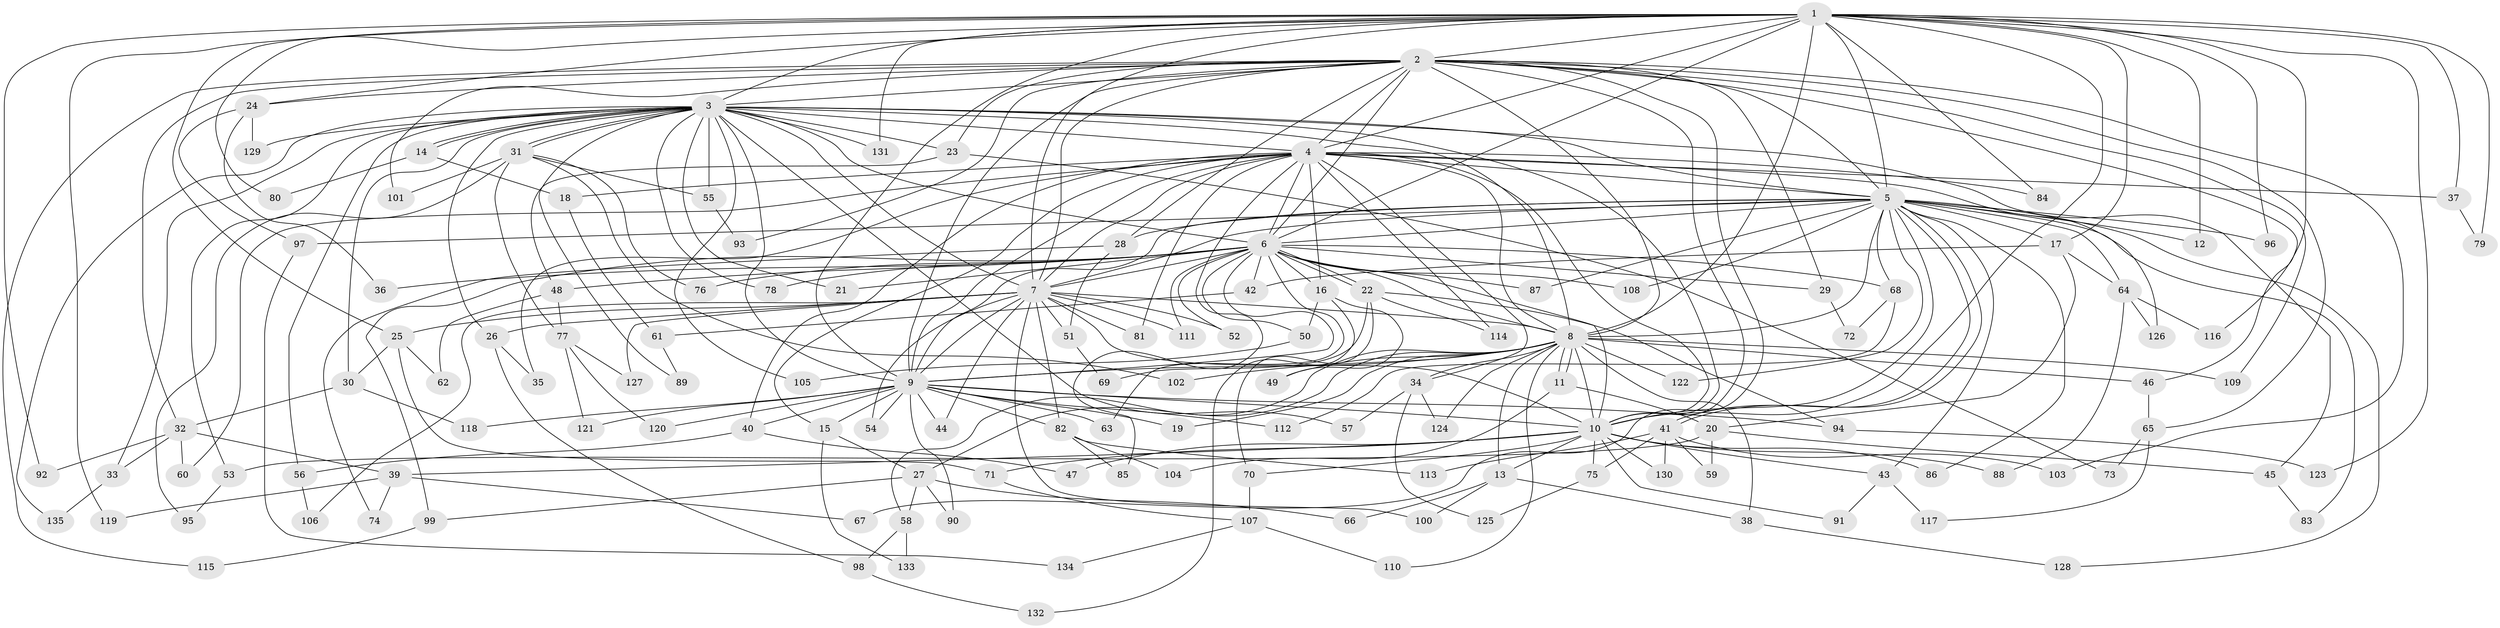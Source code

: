// Generated by graph-tools (version 1.1) at 2025/13/03/09/25 04:13:43]
// undirected, 135 vertices, 295 edges
graph export_dot {
graph [start="1"]
  node [color=gray90,style=filled];
  1;
  2;
  3;
  4;
  5;
  6;
  7;
  8;
  9;
  10;
  11;
  12;
  13;
  14;
  15;
  16;
  17;
  18;
  19;
  20;
  21;
  22;
  23;
  24;
  25;
  26;
  27;
  28;
  29;
  30;
  31;
  32;
  33;
  34;
  35;
  36;
  37;
  38;
  39;
  40;
  41;
  42;
  43;
  44;
  45;
  46;
  47;
  48;
  49;
  50;
  51;
  52;
  53;
  54;
  55;
  56;
  57;
  58;
  59;
  60;
  61;
  62;
  63;
  64;
  65;
  66;
  67;
  68;
  69;
  70;
  71;
  72;
  73;
  74;
  75;
  76;
  77;
  78;
  79;
  80;
  81;
  82;
  83;
  84;
  85;
  86;
  87;
  88;
  89;
  90;
  91;
  92;
  93;
  94;
  95;
  96;
  97;
  98;
  99;
  100;
  101;
  102;
  103;
  104;
  105;
  106;
  107;
  108;
  109;
  110;
  111;
  112;
  113;
  114;
  115;
  116;
  117;
  118;
  119;
  120;
  121;
  122;
  123;
  124;
  125;
  126;
  127;
  128;
  129;
  130;
  131;
  132;
  133;
  134;
  135;
  1 -- 2;
  1 -- 3;
  1 -- 4;
  1 -- 5;
  1 -- 6;
  1 -- 7;
  1 -- 8;
  1 -- 9;
  1 -- 10;
  1 -- 12;
  1 -- 17;
  1 -- 24;
  1 -- 25;
  1 -- 37;
  1 -- 79;
  1 -- 80;
  1 -- 84;
  1 -- 92;
  1 -- 96;
  1 -- 116;
  1 -- 119;
  1 -- 123;
  1 -- 131;
  2 -- 3;
  2 -- 4;
  2 -- 5;
  2 -- 6;
  2 -- 7;
  2 -- 8;
  2 -- 9;
  2 -- 10;
  2 -- 23;
  2 -- 24;
  2 -- 28;
  2 -- 29;
  2 -- 32;
  2 -- 46;
  2 -- 65;
  2 -- 67;
  2 -- 93;
  2 -- 101;
  2 -- 103;
  2 -- 109;
  2 -- 115;
  3 -- 4;
  3 -- 5;
  3 -- 6;
  3 -- 7;
  3 -- 8;
  3 -- 9;
  3 -- 10;
  3 -- 14;
  3 -- 14;
  3 -- 21;
  3 -- 23;
  3 -- 26;
  3 -- 30;
  3 -- 31;
  3 -- 31;
  3 -- 33;
  3 -- 45;
  3 -- 53;
  3 -- 55;
  3 -- 56;
  3 -- 57;
  3 -- 78;
  3 -- 89;
  3 -- 105;
  3 -- 129;
  3 -- 131;
  3 -- 135;
  4 -- 5;
  4 -- 6;
  4 -- 7;
  4 -- 8;
  4 -- 9;
  4 -- 10;
  4 -- 15;
  4 -- 16;
  4 -- 18;
  4 -- 34;
  4 -- 35;
  4 -- 37;
  4 -- 40;
  4 -- 60;
  4 -- 81;
  4 -- 84;
  4 -- 85;
  4 -- 114;
  4 -- 126;
  5 -- 6;
  5 -- 7;
  5 -- 8;
  5 -- 9;
  5 -- 10;
  5 -- 12;
  5 -- 17;
  5 -- 28;
  5 -- 41;
  5 -- 41;
  5 -- 43;
  5 -- 64;
  5 -- 68;
  5 -- 83;
  5 -- 86;
  5 -- 87;
  5 -- 96;
  5 -- 97;
  5 -- 108;
  5 -- 122;
  5 -- 128;
  6 -- 7;
  6 -- 8;
  6 -- 9;
  6 -- 10;
  6 -- 16;
  6 -- 21;
  6 -- 22;
  6 -- 22;
  6 -- 29;
  6 -- 36;
  6 -- 42;
  6 -- 48;
  6 -- 50;
  6 -- 52;
  6 -- 63;
  6 -- 68;
  6 -- 76;
  6 -- 78;
  6 -- 87;
  6 -- 99;
  6 -- 108;
  6 -- 111;
  7 -- 8;
  7 -- 9;
  7 -- 10;
  7 -- 25;
  7 -- 26;
  7 -- 44;
  7 -- 51;
  7 -- 52;
  7 -- 54;
  7 -- 81;
  7 -- 82;
  7 -- 100;
  7 -- 106;
  7 -- 111;
  7 -- 127;
  8 -- 9;
  8 -- 10;
  8 -- 11;
  8 -- 11;
  8 -- 13;
  8 -- 19;
  8 -- 27;
  8 -- 34;
  8 -- 38;
  8 -- 46;
  8 -- 49;
  8 -- 58;
  8 -- 102;
  8 -- 109;
  8 -- 110;
  8 -- 122;
  8 -- 124;
  9 -- 10;
  9 -- 15;
  9 -- 19;
  9 -- 40;
  9 -- 44;
  9 -- 54;
  9 -- 63;
  9 -- 82;
  9 -- 90;
  9 -- 94;
  9 -- 112;
  9 -- 118;
  9 -- 120;
  9 -- 121;
  10 -- 13;
  10 -- 39;
  10 -- 43;
  10 -- 47;
  10 -- 70;
  10 -- 71;
  10 -- 75;
  10 -- 86;
  10 -- 88;
  10 -- 91;
  10 -- 130;
  11 -- 20;
  11 -- 104;
  13 -- 38;
  13 -- 66;
  13 -- 100;
  14 -- 18;
  14 -- 80;
  15 -- 27;
  15 -- 133;
  16 -- 49;
  16 -- 50;
  16 -- 132;
  17 -- 20;
  17 -- 42;
  17 -- 64;
  18 -- 61;
  20 -- 45;
  20 -- 53;
  20 -- 59;
  22 -- 69;
  22 -- 70;
  22 -- 94;
  22 -- 114;
  23 -- 48;
  23 -- 73;
  24 -- 36;
  24 -- 97;
  24 -- 129;
  25 -- 30;
  25 -- 62;
  25 -- 71;
  26 -- 35;
  26 -- 98;
  27 -- 58;
  27 -- 66;
  27 -- 90;
  27 -- 99;
  28 -- 51;
  28 -- 74;
  29 -- 72;
  30 -- 32;
  30 -- 118;
  31 -- 55;
  31 -- 76;
  31 -- 77;
  31 -- 95;
  31 -- 101;
  31 -- 102;
  32 -- 33;
  32 -- 39;
  32 -- 60;
  32 -- 92;
  33 -- 135;
  34 -- 57;
  34 -- 124;
  34 -- 125;
  37 -- 79;
  38 -- 128;
  39 -- 67;
  39 -- 74;
  39 -- 119;
  40 -- 47;
  40 -- 56;
  41 -- 59;
  41 -- 75;
  41 -- 103;
  41 -- 113;
  41 -- 130;
  42 -- 61;
  43 -- 91;
  43 -- 117;
  45 -- 83;
  46 -- 65;
  48 -- 62;
  48 -- 77;
  50 -- 105;
  51 -- 69;
  53 -- 95;
  55 -- 93;
  56 -- 106;
  58 -- 98;
  58 -- 133;
  61 -- 89;
  64 -- 88;
  64 -- 116;
  64 -- 126;
  65 -- 73;
  65 -- 117;
  68 -- 72;
  68 -- 112;
  70 -- 107;
  71 -- 107;
  75 -- 125;
  77 -- 120;
  77 -- 121;
  77 -- 127;
  82 -- 85;
  82 -- 104;
  82 -- 113;
  94 -- 123;
  97 -- 134;
  98 -- 132;
  99 -- 115;
  107 -- 110;
  107 -- 134;
}
